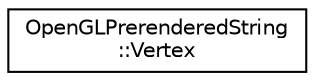 digraph "Graphical Class Hierarchy"
{
 // LATEX_PDF_SIZE
  edge [fontname="Helvetica",fontsize="10",labelfontname="Helvetica",labelfontsize="10"];
  node [fontname="Helvetica",fontsize="10",shape=record];
  rankdir="LR";
  Node0 [label="OpenGLPrerenderedString\l::Vertex",height=0.2,width=0.4,color="black", fillcolor="white", style="filled",URL="$structOpenGLPrerenderedString_1_1Vertex.html",tooltip=" "];
}
